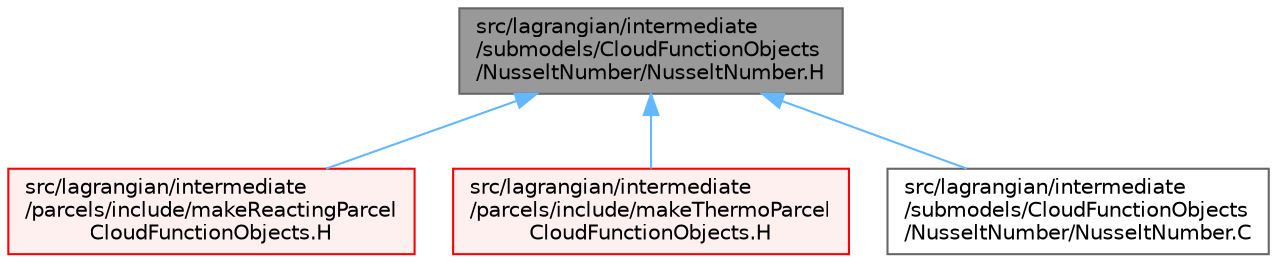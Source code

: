 digraph "src/lagrangian/intermediate/submodels/CloudFunctionObjects/NusseltNumber/NusseltNumber.H"
{
 // LATEX_PDF_SIZE
  bgcolor="transparent";
  edge [fontname=Helvetica,fontsize=10,labelfontname=Helvetica,labelfontsize=10];
  node [fontname=Helvetica,fontsize=10,shape=box,height=0.2,width=0.4];
  Node1 [id="Node000001",label="src/lagrangian/intermediate\l/submodels/CloudFunctionObjects\l/NusseltNumber/NusseltNumber.H",height=0.2,width=0.4,color="gray40", fillcolor="grey60", style="filled", fontcolor="black",tooltip=" "];
  Node1 -> Node2 [id="edge1_Node000001_Node000002",dir="back",color="steelblue1",style="solid",tooltip=" "];
  Node2 [id="Node000002",label="src/lagrangian/intermediate\l/parcels/include/makeReactingParcel\lCloudFunctionObjects.H",height=0.2,width=0.4,color="red", fillcolor="#FFF0F0", style="filled",URL="$makeReactingParcelCloudFunctionObjects_8H.html",tooltip=" "];
  Node1 -> Node7 [id="edge2_Node000001_Node000007",dir="back",color="steelblue1",style="solid",tooltip=" "];
  Node7 [id="Node000007",label="src/lagrangian/intermediate\l/parcels/include/makeThermoParcel\lCloudFunctionObjects.H",height=0.2,width=0.4,color="red", fillcolor="#FFF0F0", style="filled",URL="$makeThermoParcelCloudFunctionObjects_8H.html",tooltip=" "];
  Node1 -> Node9 [id="edge3_Node000001_Node000009",dir="back",color="steelblue1",style="solid",tooltip=" "];
  Node9 [id="Node000009",label="src/lagrangian/intermediate\l/submodels/CloudFunctionObjects\l/NusseltNumber/NusseltNumber.C",height=0.2,width=0.4,color="grey40", fillcolor="white", style="filled",URL="$NusseltNumber_8C.html",tooltip=" "];
}
